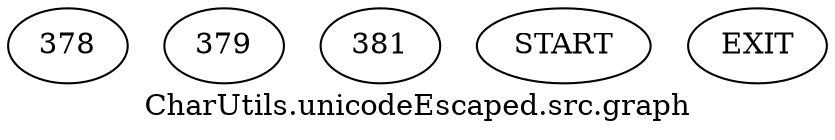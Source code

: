 /* --------------------------------------------------- */
/* Generated by Dr. Garbage Control Flow Graph Factory */
/* http://www.drgarbage.com                            */
/* Version: 4.5.0.201508311741                         */
/* Retrieved on: 2020-01-06 14:28:22.568               */
/* --------------------------------------------------- */
digraph "CharUtils.unicodeEscaped.src.graph" {
 graph [label="CharUtils.unicodeEscaped.src.graph"];
 2 [label="378" ]
 3 [label="379" ]
 4 [label="381" ]
 5 [label="START" ]
 6 [label="EXIT" ]
 5  2
 2  3
 2  4
 3  6
 4  6
}
